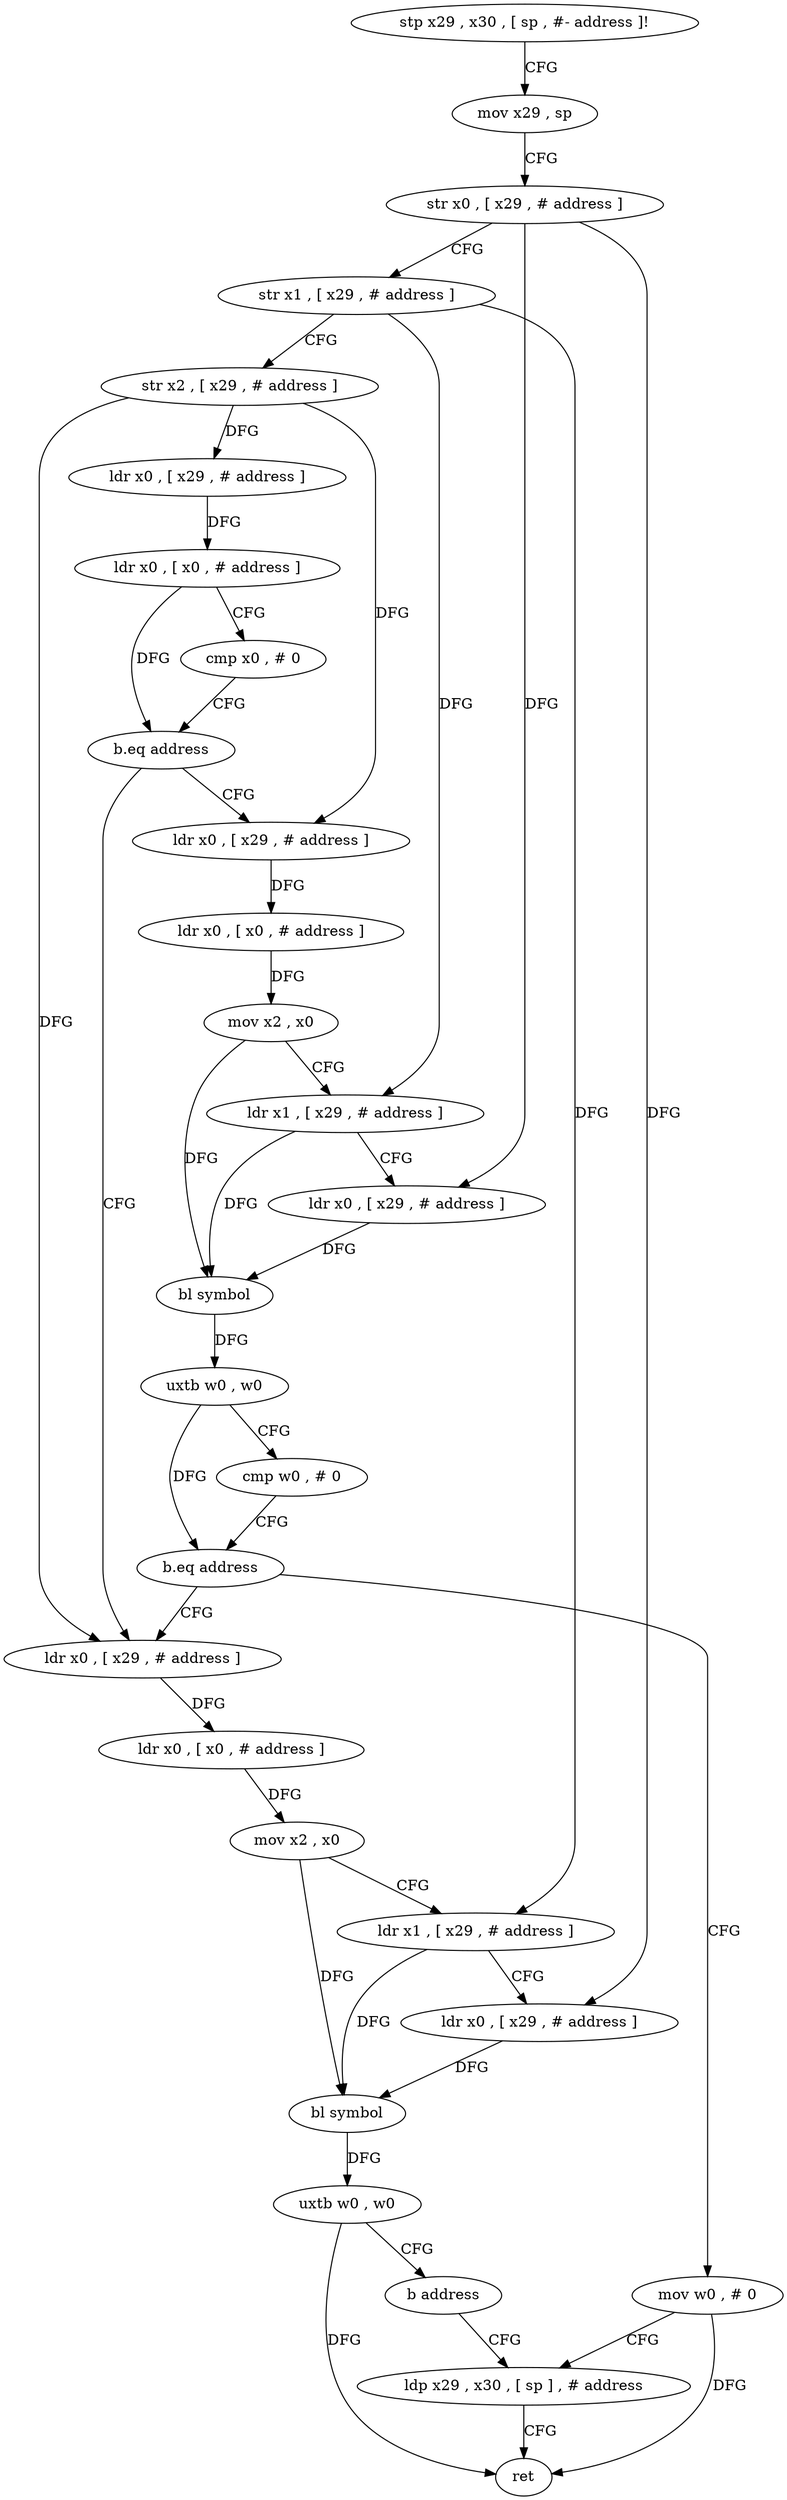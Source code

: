 digraph "func" {
"4215496" [label = "stp x29 , x30 , [ sp , #- address ]!" ]
"4215500" [label = "mov x29 , sp" ]
"4215504" [label = "str x0 , [ x29 , # address ]" ]
"4215508" [label = "str x1 , [ x29 , # address ]" ]
"4215512" [label = "str x2 , [ x29 , # address ]" ]
"4215516" [label = "ldr x0 , [ x29 , # address ]" ]
"4215520" [label = "ldr x0 , [ x0 , # address ]" ]
"4215524" [label = "cmp x0 , # 0" ]
"4215528" [label = "b.eq address" ]
"4215568" [label = "ldr x0 , [ x29 , # address ]" ]
"4215532" [label = "ldr x0 , [ x29 , # address ]" ]
"4215572" [label = "ldr x0 , [ x0 , # address ]" ]
"4215576" [label = "mov x2 , x0" ]
"4215580" [label = "ldr x1 , [ x29 , # address ]" ]
"4215584" [label = "ldr x0 , [ x29 , # address ]" ]
"4215588" [label = "bl symbol" ]
"4215592" [label = "uxtb w0 , w0" ]
"4215596" [label = "b address" ]
"4215604" [label = "ldp x29 , x30 , [ sp ] , # address" ]
"4215536" [label = "ldr x0 , [ x0 , # address ]" ]
"4215540" [label = "mov x2 , x0" ]
"4215544" [label = "ldr x1 , [ x29 , # address ]" ]
"4215548" [label = "ldr x0 , [ x29 , # address ]" ]
"4215552" [label = "bl symbol" ]
"4215556" [label = "uxtb w0 , w0" ]
"4215560" [label = "cmp w0 , # 0" ]
"4215564" [label = "b.eq address" ]
"4215600" [label = "mov w0 , # 0" ]
"4215608" [label = "ret" ]
"4215496" -> "4215500" [ label = "CFG" ]
"4215500" -> "4215504" [ label = "CFG" ]
"4215504" -> "4215508" [ label = "CFG" ]
"4215504" -> "4215584" [ label = "DFG" ]
"4215504" -> "4215548" [ label = "DFG" ]
"4215508" -> "4215512" [ label = "CFG" ]
"4215508" -> "4215580" [ label = "DFG" ]
"4215508" -> "4215544" [ label = "DFG" ]
"4215512" -> "4215516" [ label = "DFG" ]
"4215512" -> "4215568" [ label = "DFG" ]
"4215512" -> "4215532" [ label = "DFG" ]
"4215516" -> "4215520" [ label = "DFG" ]
"4215520" -> "4215524" [ label = "CFG" ]
"4215520" -> "4215528" [ label = "DFG" ]
"4215524" -> "4215528" [ label = "CFG" ]
"4215528" -> "4215568" [ label = "CFG" ]
"4215528" -> "4215532" [ label = "CFG" ]
"4215568" -> "4215572" [ label = "DFG" ]
"4215532" -> "4215536" [ label = "DFG" ]
"4215572" -> "4215576" [ label = "DFG" ]
"4215576" -> "4215580" [ label = "CFG" ]
"4215576" -> "4215588" [ label = "DFG" ]
"4215580" -> "4215584" [ label = "CFG" ]
"4215580" -> "4215588" [ label = "DFG" ]
"4215584" -> "4215588" [ label = "DFG" ]
"4215588" -> "4215592" [ label = "DFG" ]
"4215592" -> "4215596" [ label = "CFG" ]
"4215592" -> "4215608" [ label = "DFG" ]
"4215596" -> "4215604" [ label = "CFG" ]
"4215604" -> "4215608" [ label = "CFG" ]
"4215536" -> "4215540" [ label = "DFG" ]
"4215540" -> "4215544" [ label = "CFG" ]
"4215540" -> "4215552" [ label = "DFG" ]
"4215544" -> "4215548" [ label = "CFG" ]
"4215544" -> "4215552" [ label = "DFG" ]
"4215548" -> "4215552" [ label = "DFG" ]
"4215552" -> "4215556" [ label = "DFG" ]
"4215556" -> "4215560" [ label = "CFG" ]
"4215556" -> "4215564" [ label = "DFG" ]
"4215560" -> "4215564" [ label = "CFG" ]
"4215564" -> "4215600" [ label = "CFG" ]
"4215564" -> "4215568" [ label = "CFG" ]
"4215600" -> "4215604" [ label = "CFG" ]
"4215600" -> "4215608" [ label = "DFG" ]
}
